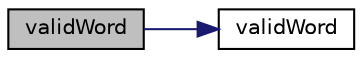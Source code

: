 digraph "validWord"
{
 // LATEX_PDF_SIZE
  edge [fontname="Helvetica",fontsize="10",labelfontname="Helvetica",labelfontsize="10"];
  node [fontname="Helvetica",fontsize="10",shape=record];
  rankdir="LR";
  Node1 [label="validWord",height=0.2,width=0.4,color="black", fillcolor="grey75", style="filled", fontcolor="black",tooltip="Is a valid word?"];
  Node1 -> Node2 [color="midnightblue",fontsize="10",style="solid",fontname="Helvetica"];
  Node2 [label="validWord",height=0.2,width=0.4,color="black", fillcolor="white", style="filled",URL="$namespacepFlow.html#a36795508123244e02c49855cd7d5dcd6",tooltip="Is the character valid for a word name?"];
}
